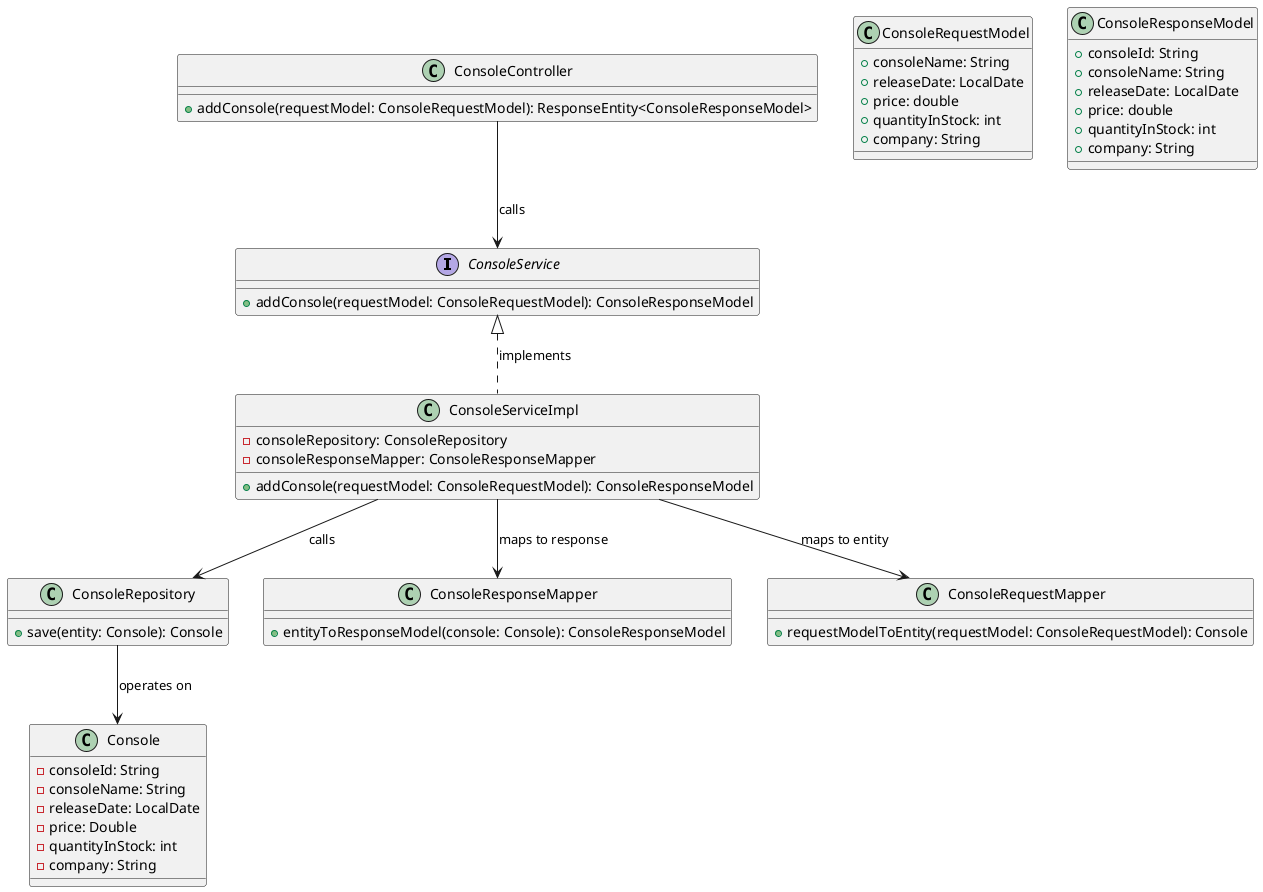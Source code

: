 @startuml
interface ConsoleService {
    +addConsole(requestModel: ConsoleRequestModel): ConsoleResponseModel
}

class ConsoleServiceImpl {
    +addConsole(requestModel: ConsoleRequestModel): ConsoleResponseModel
    -consoleRepository: ConsoleRepository
    -consoleResponseMapper: ConsoleResponseMapper
}

class ConsoleRepository {
    +save(entity: Console): Console
}

class ConsoleController {
    +addConsole(requestModel: ConsoleRequestModel): ResponseEntity<ConsoleResponseModel>
}

class Console {
    -consoleId: String
    -consoleName: String
    -releaseDate: LocalDate
    -price: Double
    -quantityInStock: int
    -company: String
}

class ConsoleRequestModel {
    +consoleName: String
    +releaseDate: LocalDate
    +price: double
    +quantityInStock: int
    +company: String
}

class ConsoleResponseModel {
    +consoleId: String
    +consoleName: String
    +releaseDate: LocalDate
    +price: double
    +quantityInStock: int
    +company: String
}

class ConsoleResponseMapper {
    +entityToResponseModel(console: Console): ConsoleResponseModel
}

class ConsoleRequestMapper {
    +requestModelToEntity(requestModel: ConsoleRequestModel): Console
}

ConsoleController --> ConsoleService : calls
ConsoleService <|.. ConsoleServiceImpl : implements
ConsoleServiceImpl --> ConsoleRepository : calls
ConsoleServiceImpl --> ConsoleResponseMapper : maps to response
ConsoleServiceImpl --> ConsoleRequestMapper : maps to entity
ConsoleRepository --> Console : operates on
@enduml
